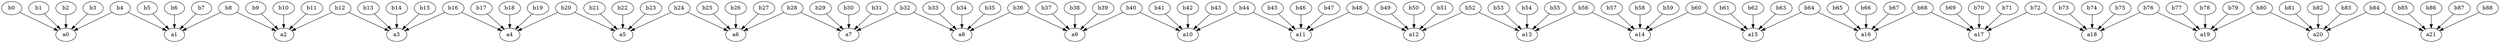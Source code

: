 digraph G_00_03 /* seed: 0 0 0 */ {
b0 -> a0;
b1 -> a0;
b2 -> a0;
b3 -> a0;
b4 -> a0;
b4 -> a1;
b5 -> a1;
b6 -> a1;
b7 -> a1;
b8 -> a1;
b8 -> a2;
b9 -> a2;
b10 -> a2;
b11 -> a2;
b12 -> a2;
b12 -> a3;
b13 -> a3;
b14 -> a3;
b15 -> a3;
b16 -> a3;
b16 -> a4;
b17 -> a4;
b18 -> a4;
b19 -> a4;
b20 -> a4;
b20 -> a5;
b21 -> a5;
b22 -> a5;
b23 -> a5;
b24 -> a5;
b24 -> a6;
b25 -> a6;
b26 -> a6;
b27 -> a6;
b28 -> a6;
b28 -> a7;
b29 -> a7;
b30 -> a7;
b31 -> a7;
b32 -> a7;
b32 -> a8;
b33 -> a8;
b34 -> a8;
b35 -> a8;
b36 -> a8;
b36 -> a9;
b37 -> a9;
b38 -> a9;
b39 -> a9;
b40 -> a9;
b40 -> a10;
b41 -> a10;
b42 -> a10;
b43 -> a10;
b44 -> a10;
b44 -> a11;
b45 -> a11;
b46 -> a11;
b47 -> a11;
b48 -> a11;
b48 -> a12;
b49 -> a12;
b50 -> a12;
b51 -> a12;
b52 -> a12;
b52 -> a13;
b53 -> a13;
b54 -> a13;
b55 -> a13;
b56 -> a13;
b56 -> a14;
b57 -> a14;
b58 -> a14;
b59 -> a14;
b60 -> a14;
b60 -> a15;
b61 -> a15;
b62 -> a15;
b63 -> a15;
b64 -> a15;
b64 -> a16;
b65 -> a16;
b66 -> a16;
b67 -> a16;
b68 -> a16;
b68 -> a17;
b69 -> a17;
b70 -> a17;
b71 -> a17;
b72 -> a17;
b72 -> a18;
b73 -> a18;
b74 -> a18;
b75 -> a18;
b76 -> a18;
b76 -> a19;
b77 -> a19;
b78 -> a19;
b79 -> a19;
b80 -> a19;
b80 -> a20;
b81 -> a20;
b82 -> a20;
b83 -> a20;
b84 -> a20;
b84 -> a21;
b85 -> a21;
b86 -> a21;
b87 -> a21;
b88 -> a21;
}

